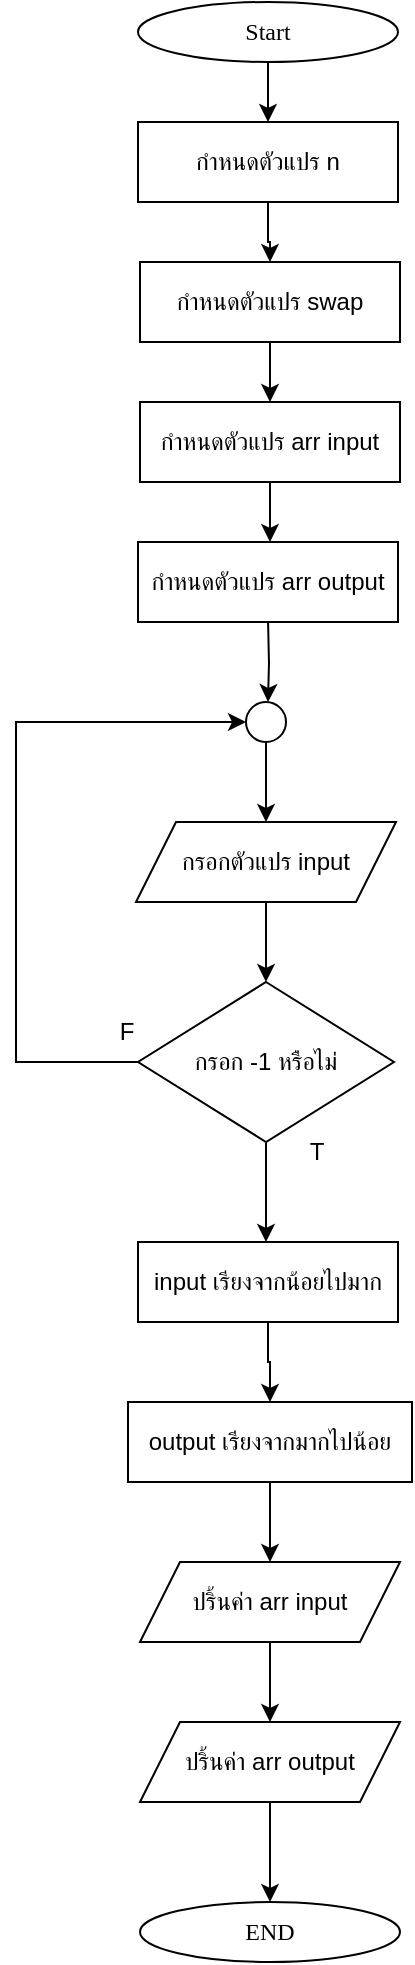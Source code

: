 <mxfile version="25.0.0">
  <diagram name="Page-1" id="GmPMYjKq_UFv6w7iRlwa">
    <mxGraphModel dx="4323" dy="2983" grid="1" gridSize="10" guides="1" tooltips="1" connect="1" arrows="1" fold="1" page="1" pageScale="1" pageWidth="850" pageHeight="1100" math="0" shadow="0">
      <root>
        <mxCell id="0" />
        <mxCell id="1" parent="0" />
        <mxCell id="beVSMLaLVpA4i5ECSLr1-1" value="" style="edgeStyle=orthogonalEdgeStyle;rounded=0;orthogonalLoop=1;jettySize=auto;html=1;" edge="1" parent="1" source="beVSMLaLVpA4i5ECSLr1-2">
          <mxGeometry relative="1" as="geometry">
            <mxPoint x="-564" y="-1000" as="targetPoint" />
          </mxGeometry>
        </mxCell>
        <mxCell id="beVSMLaLVpA4i5ECSLr1-2" value="&lt;font data-font-src=&quot;https://fonts.googleapis.com/css?family=Sarabun&quot; face=&quot;Sarabun&quot;&gt;Start&lt;/font&gt;" style="ellipse;whiteSpace=wrap;html=1;" vertex="1" parent="1">
          <mxGeometry x="-629.0" y="-1060" width="130" height="30" as="geometry" />
        </mxCell>
        <mxCell id="beVSMLaLVpA4i5ECSLr1-4" value="กำหนดตัวแปร arr output" style="rounded=0;whiteSpace=wrap;html=1;" vertex="1" parent="1">
          <mxGeometry x="-629.0" y="-790" width="130" height="40" as="geometry" />
        </mxCell>
        <mxCell id="beVSMLaLVpA4i5ECSLr1-5" value="" style="edgeStyle=orthogonalEdgeStyle;rounded=0;orthogonalLoop=1;jettySize=auto;html=1;" edge="1" parent="1">
          <mxGeometry relative="1" as="geometry">
            <mxPoint x="-564" y="-710" as="targetPoint" />
            <mxPoint x="-563.966" y="-750" as="sourcePoint" />
          </mxGeometry>
        </mxCell>
        <mxCell id="beVSMLaLVpA4i5ECSLr1-7" value="" style="edgeStyle=orthogonalEdgeStyle;rounded=0;orthogonalLoop=1;jettySize=auto;html=1;" edge="1" parent="1" source="beVSMLaLVpA4i5ECSLr1-8" target="beVSMLaLVpA4i5ECSLr1-13">
          <mxGeometry relative="1" as="geometry" />
        </mxCell>
        <mxCell id="beVSMLaLVpA4i5ECSLr1-8" value="กรอกตัวแปร input" style="rounded=0;whiteSpace=wrap;html=1;shape=parallelogram;perimeter=parallelogramPerimeter;fixedSize=1;" vertex="1" parent="1">
          <mxGeometry x="-630.0" y="-650" width="130" height="40" as="geometry" />
        </mxCell>
        <mxCell id="beVSMLaLVpA4i5ECSLr1-9" value="" style="edgeStyle=orthogonalEdgeStyle;rounded=0;orthogonalLoop=1;jettySize=auto;html=1;" edge="1" parent="1" source="beVSMLaLVpA4i5ECSLr1-10" target="beVSMLaLVpA4i5ECSLr1-8">
          <mxGeometry relative="1" as="geometry" />
        </mxCell>
        <mxCell id="beVSMLaLVpA4i5ECSLr1-10" value="" style="ellipse;whiteSpace=wrap;html=1;aspect=fixed;" vertex="1" parent="1">
          <mxGeometry x="-575" y="-710" width="20" height="20" as="geometry" />
        </mxCell>
        <mxCell id="beVSMLaLVpA4i5ECSLr1-11" style="edgeStyle=orthogonalEdgeStyle;rounded=0;orthogonalLoop=1;jettySize=auto;html=1;entryX=0;entryY=0.5;entryDx=0;entryDy=0;" edge="1" parent="1" source="beVSMLaLVpA4i5ECSLr1-13" target="beVSMLaLVpA4i5ECSLr1-10">
          <mxGeometry relative="1" as="geometry">
            <Array as="points">
              <mxPoint x="-690" y="-530" />
              <mxPoint x="-690" y="-700" />
            </Array>
          </mxGeometry>
        </mxCell>
        <mxCell id="beVSMLaLVpA4i5ECSLr1-30" value="" style="edgeStyle=orthogonalEdgeStyle;rounded=0;orthogonalLoop=1;jettySize=auto;html=1;" edge="1" parent="1" source="beVSMLaLVpA4i5ECSLr1-13">
          <mxGeometry relative="1" as="geometry">
            <mxPoint x="-565" y="-440" as="targetPoint" />
          </mxGeometry>
        </mxCell>
        <mxCell id="beVSMLaLVpA4i5ECSLr1-13" value="กรอก -1 หรือไม่" style="rhombus;whiteSpace=wrap;html=1;" vertex="1" parent="1">
          <mxGeometry x="-629" y="-570" width="128" height="80" as="geometry" />
        </mxCell>
        <mxCell id="beVSMLaLVpA4i5ECSLr1-14" value="" style="edgeStyle=orthogonalEdgeStyle;rounded=0;orthogonalLoop=1;jettySize=auto;html=1;" edge="1" parent="1" source="beVSMLaLVpA4i5ECSLr1-15" target="beVSMLaLVpA4i5ECSLr1-17">
          <mxGeometry relative="1" as="geometry" />
        </mxCell>
        <mxCell id="beVSMLaLVpA4i5ECSLr1-15" value="ปริ้นค่า arr input" style="rounded=0;whiteSpace=wrap;html=1;shape=parallelogram;perimeter=parallelogramPerimeter;fixedSize=1;" vertex="1" parent="1">
          <mxGeometry x="-628.0" y="-280" width="130" height="40" as="geometry" />
        </mxCell>
        <mxCell id="beVSMLaLVpA4i5ECSLr1-16" value="" style="edgeStyle=orthogonalEdgeStyle;rounded=0;orthogonalLoop=1;jettySize=auto;html=1;" edge="1" parent="1" source="beVSMLaLVpA4i5ECSLr1-17" target="beVSMLaLVpA4i5ECSLr1-18">
          <mxGeometry relative="1" as="geometry" />
        </mxCell>
        <mxCell id="beVSMLaLVpA4i5ECSLr1-17" value="ปริ้นค่า arr output" style="rounded=0;whiteSpace=wrap;html=1;shape=parallelogram;perimeter=parallelogramPerimeter;fixedSize=1;" vertex="1" parent="1">
          <mxGeometry x="-628.0" y="-200" width="130" height="40" as="geometry" />
        </mxCell>
        <mxCell id="beVSMLaLVpA4i5ECSLr1-18" value="&lt;font face=&quot;Sarabun&quot;&gt;END&lt;/font&gt;" style="ellipse;whiteSpace=wrap;html=1;" vertex="1" parent="1">
          <mxGeometry x="-628.0" y="-110" width="130" height="30" as="geometry" />
        </mxCell>
        <mxCell id="beVSMLaLVpA4i5ECSLr1-19" value="F" style="text;html=1;align=center;verticalAlign=middle;resizable=0;points=[];autosize=1;strokeColor=none;fillColor=none;" vertex="1" parent="1">
          <mxGeometry x="-650" y="-560" width="30" height="30" as="geometry" />
        </mxCell>
        <mxCell id="beVSMLaLVpA4i5ECSLr1-20" value="T" style="text;html=1;align=center;verticalAlign=middle;resizable=0;points=[];autosize=1;strokeColor=none;fillColor=none;" vertex="1" parent="1">
          <mxGeometry x="-555" y="-500" width="30" height="30" as="geometry" />
        </mxCell>
        <mxCell id="beVSMLaLVpA4i5ECSLr1-26" style="edgeStyle=orthogonalEdgeStyle;rounded=0;orthogonalLoop=1;jettySize=auto;html=1;entryX=0.5;entryY=0;entryDx=0;entryDy=0;" edge="1" parent="1" source="beVSMLaLVpA4i5ECSLr1-22">
          <mxGeometry relative="1" as="geometry">
            <mxPoint x="-563.0" y="-790" as="targetPoint" />
          </mxGeometry>
        </mxCell>
        <mxCell id="beVSMLaLVpA4i5ECSLr1-22" value="กำหนดตัวแปร arr input" style="rounded=0;whiteSpace=wrap;html=1;" vertex="1" parent="1">
          <mxGeometry x="-628.0" y="-860" width="130" height="40" as="geometry" />
        </mxCell>
        <mxCell id="beVSMLaLVpA4i5ECSLr1-37" value="" style="edgeStyle=orthogonalEdgeStyle;rounded=0;orthogonalLoop=1;jettySize=auto;html=1;" edge="1" parent="1" source="beVSMLaLVpA4i5ECSLr1-31" target="beVSMLaLVpA4i5ECSLr1-36">
          <mxGeometry relative="1" as="geometry" />
        </mxCell>
        <mxCell id="beVSMLaLVpA4i5ECSLr1-31" value="input เรียงจากน้อยไปมาก" style="rounded=0;whiteSpace=wrap;html=1;" vertex="1" parent="1">
          <mxGeometry x="-629.0" y="-440" width="130" height="40" as="geometry" />
        </mxCell>
        <mxCell id="beVSMLaLVpA4i5ECSLr1-33" value="" style="edgeStyle=orthogonalEdgeStyle;rounded=0;orthogonalLoop=1;jettySize=auto;html=1;" edge="1" parent="1" source="beVSMLaLVpA4i5ECSLr1-32" target="beVSMLaLVpA4i5ECSLr1-22">
          <mxGeometry relative="1" as="geometry" />
        </mxCell>
        <mxCell id="beVSMLaLVpA4i5ECSLr1-32" value="กำหนดตัวแปร swap" style="rounded=0;whiteSpace=wrap;html=1;" vertex="1" parent="1">
          <mxGeometry x="-628.0" y="-930" width="130" height="40" as="geometry" />
        </mxCell>
        <mxCell id="beVSMLaLVpA4i5ECSLr1-35" value="" style="edgeStyle=orthogonalEdgeStyle;rounded=0;orthogonalLoop=1;jettySize=auto;html=1;" edge="1" parent="1" source="beVSMLaLVpA4i5ECSLr1-34" target="beVSMLaLVpA4i5ECSLr1-32">
          <mxGeometry relative="1" as="geometry" />
        </mxCell>
        <mxCell id="beVSMLaLVpA4i5ECSLr1-34" value="กำหนดตัวแปร n" style="rounded=0;whiteSpace=wrap;html=1;" vertex="1" parent="1">
          <mxGeometry x="-629.0" y="-1000" width="130" height="40" as="geometry" />
        </mxCell>
        <mxCell id="beVSMLaLVpA4i5ECSLr1-38" value="" style="edgeStyle=orthogonalEdgeStyle;rounded=0;orthogonalLoop=1;jettySize=auto;html=1;" edge="1" parent="1" source="beVSMLaLVpA4i5ECSLr1-36" target="beVSMLaLVpA4i5ECSLr1-15">
          <mxGeometry relative="1" as="geometry" />
        </mxCell>
        <mxCell id="beVSMLaLVpA4i5ECSLr1-36" value="output เรียงจากมากไปน้อย" style="rounded=0;whiteSpace=wrap;html=1;" vertex="1" parent="1">
          <mxGeometry x="-634" y="-360" width="142" height="40" as="geometry" />
        </mxCell>
      </root>
    </mxGraphModel>
  </diagram>
</mxfile>

